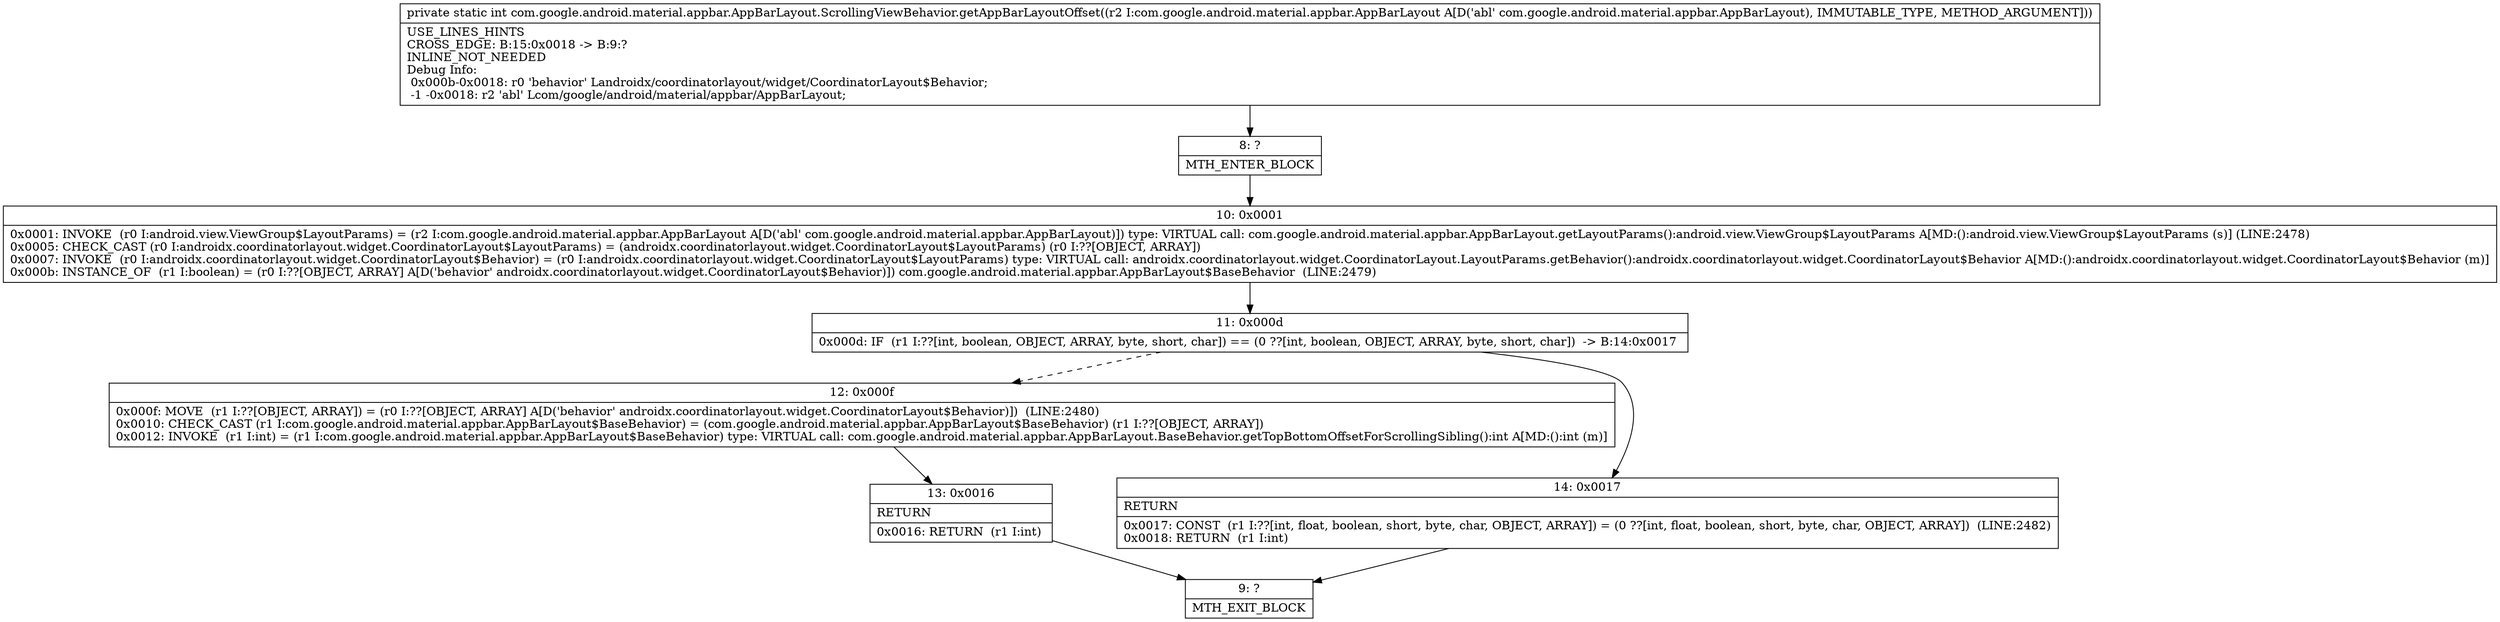 digraph "CFG forcom.google.android.material.appbar.AppBarLayout.ScrollingViewBehavior.getAppBarLayoutOffset(Lcom\/google\/android\/material\/appbar\/AppBarLayout;)I" {
Node_8 [shape=record,label="{8\:\ ?|MTH_ENTER_BLOCK\l}"];
Node_10 [shape=record,label="{10\:\ 0x0001|0x0001: INVOKE  (r0 I:android.view.ViewGroup$LayoutParams) = (r2 I:com.google.android.material.appbar.AppBarLayout A[D('abl' com.google.android.material.appbar.AppBarLayout)]) type: VIRTUAL call: com.google.android.material.appbar.AppBarLayout.getLayoutParams():android.view.ViewGroup$LayoutParams A[MD:():android.view.ViewGroup$LayoutParams (s)] (LINE:2478)\l0x0005: CHECK_CAST (r0 I:androidx.coordinatorlayout.widget.CoordinatorLayout$LayoutParams) = (androidx.coordinatorlayout.widget.CoordinatorLayout$LayoutParams) (r0 I:??[OBJECT, ARRAY]) \l0x0007: INVOKE  (r0 I:androidx.coordinatorlayout.widget.CoordinatorLayout$Behavior) = (r0 I:androidx.coordinatorlayout.widget.CoordinatorLayout$LayoutParams) type: VIRTUAL call: androidx.coordinatorlayout.widget.CoordinatorLayout.LayoutParams.getBehavior():androidx.coordinatorlayout.widget.CoordinatorLayout$Behavior A[MD:():androidx.coordinatorlayout.widget.CoordinatorLayout$Behavior (m)]\l0x000b: INSTANCE_OF  (r1 I:boolean) = (r0 I:??[OBJECT, ARRAY] A[D('behavior' androidx.coordinatorlayout.widget.CoordinatorLayout$Behavior)]) com.google.android.material.appbar.AppBarLayout$BaseBehavior  (LINE:2479)\l}"];
Node_11 [shape=record,label="{11\:\ 0x000d|0x000d: IF  (r1 I:??[int, boolean, OBJECT, ARRAY, byte, short, char]) == (0 ??[int, boolean, OBJECT, ARRAY, byte, short, char])  \-\> B:14:0x0017 \l}"];
Node_12 [shape=record,label="{12\:\ 0x000f|0x000f: MOVE  (r1 I:??[OBJECT, ARRAY]) = (r0 I:??[OBJECT, ARRAY] A[D('behavior' androidx.coordinatorlayout.widget.CoordinatorLayout$Behavior)])  (LINE:2480)\l0x0010: CHECK_CAST (r1 I:com.google.android.material.appbar.AppBarLayout$BaseBehavior) = (com.google.android.material.appbar.AppBarLayout$BaseBehavior) (r1 I:??[OBJECT, ARRAY]) \l0x0012: INVOKE  (r1 I:int) = (r1 I:com.google.android.material.appbar.AppBarLayout$BaseBehavior) type: VIRTUAL call: com.google.android.material.appbar.AppBarLayout.BaseBehavior.getTopBottomOffsetForScrollingSibling():int A[MD:():int (m)]\l}"];
Node_13 [shape=record,label="{13\:\ 0x0016|RETURN\l|0x0016: RETURN  (r1 I:int) \l}"];
Node_9 [shape=record,label="{9\:\ ?|MTH_EXIT_BLOCK\l}"];
Node_14 [shape=record,label="{14\:\ 0x0017|RETURN\l|0x0017: CONST  (r1 I:??[int, float, boolean, short, byte, char, OBJECT, ARRAY]) = (0 ??[int, float, boolean, short, byte, char, OBJECT, ARRAY])  (LINE:2482)\l0x0018: RETURN  (r1 I:int) \l}"];
MethodNode[shape=record,label="{private static int com.google.android.material.appbar.AppBarLayout.ScrollingViewBehavior.getAppBarLayoutOffset((r2 I:com.google.android.material.appbar.AppBarLayout A[D('abl' com.google.android.material.appbar.AppBarLayout), IMMUTABLE_TYPE, METHOD_ARGUMENT]))  | USE_LINES_HINTS\lCROSS_EDGE: B:15:0x0018 \-\> B:9:?\lINLINE_NOT_NEEDED\lDebug Info:\l  0x000b\-0x0018: r0 'behavior' Landroidx\/coordinatorlayout\/widget\/CoordinatorLayout$Behavior;\l  \-1 \-0x0018: r2 'abl' Lcom\/google\/android\/material\/appbar\/AppBarLayout;\l}"];
MethodNode -> Node_8;Node_8 -> Node_10;
Node_10 -> Node_11;
Node_11 -> Node_12[style=dashed];
Node_11 -> Node_14;
Node_12 -> Node_13;
Node_13 -> Node_9;
Node_14 -> Node_9;
}

